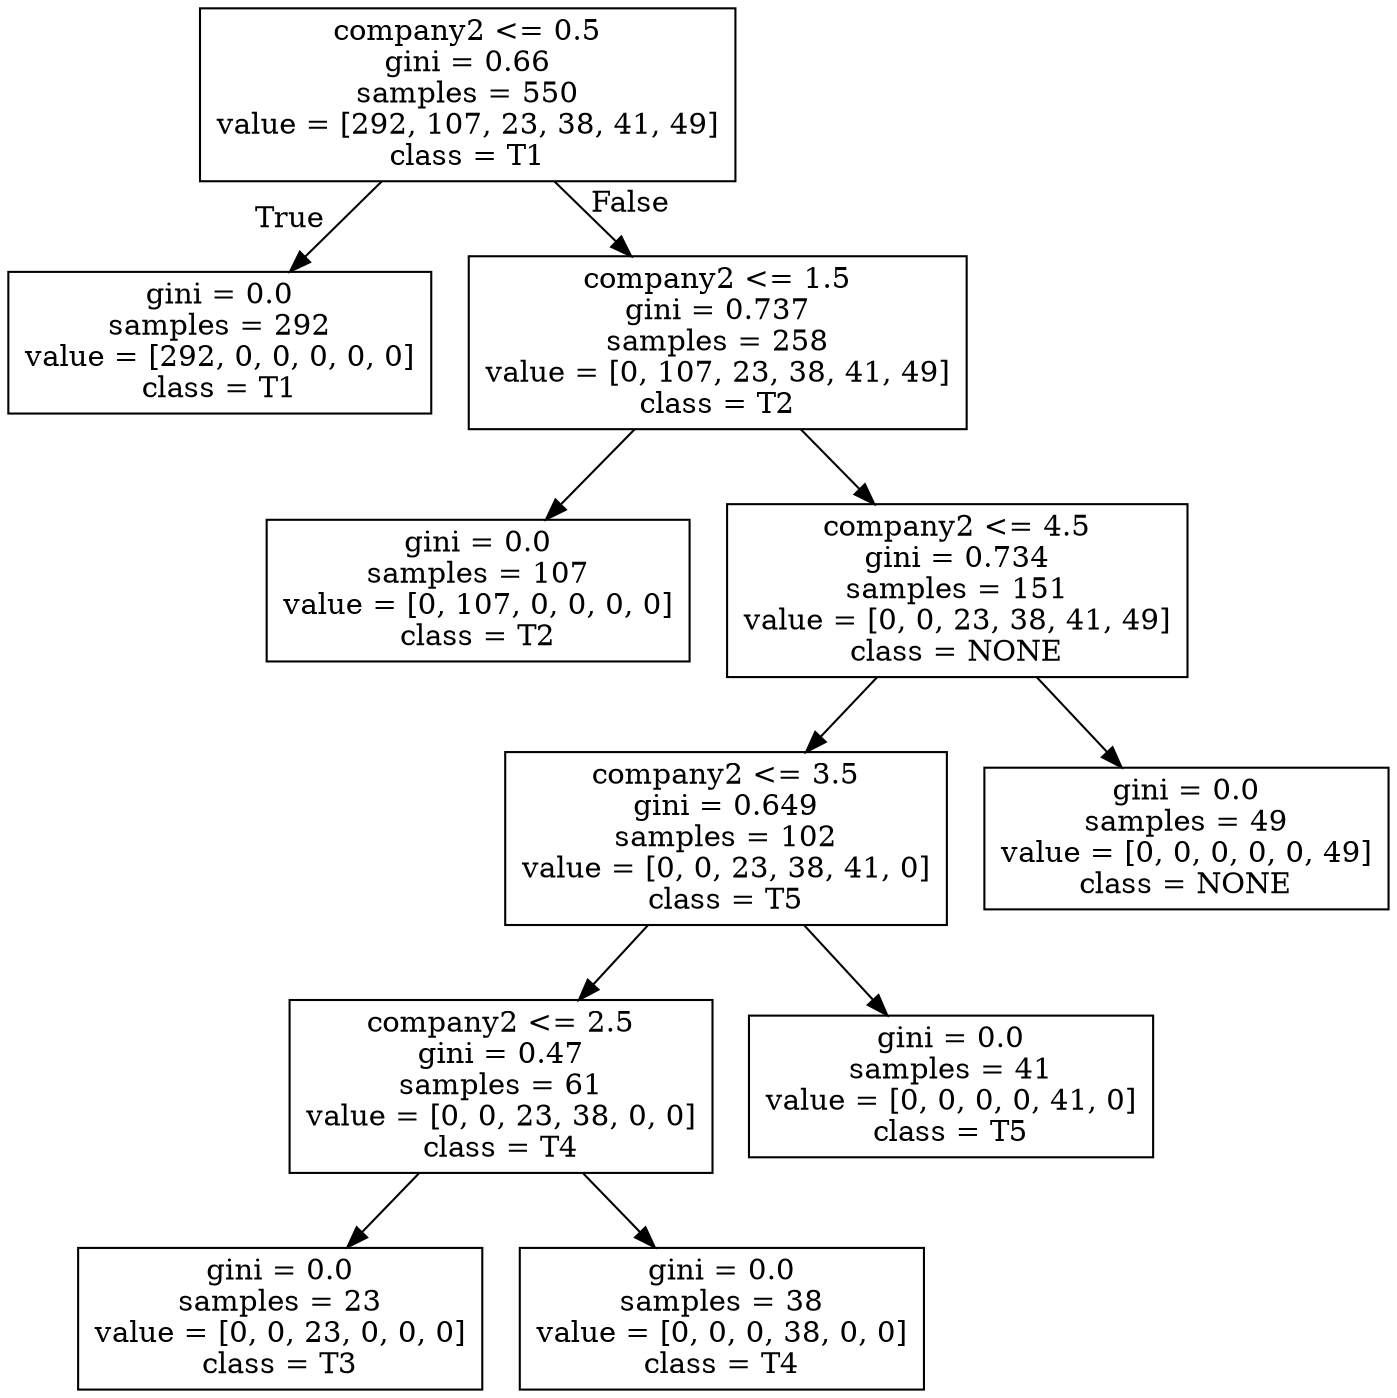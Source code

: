 digraph Tree {
node [shape=box] ;
0 [label="company2 <= 0.5\ngini = 0.66\nsamples = 550\nvalue = [292, 107, 23, 38, 41, 49]\nclass = T1"] ;
1 [label="gini = 0.0\nsamples = 292\nvalue = [292, 0, 0, 0, 0, 0]\nclass = T1"] ;
0 -> 1 [labeldistance=2.5, labelangle=45, headlabel="True"] ;
2 [label="company2 <= 1.5\ngini = 0.737\nsamples = 258\nvalue = [0, 107, 23, 38, 41, 49]\nclass = T2"] ;
0 -> 2 [labeldistance=2.5, labelangle=-45, headlabel="False"] ;
3 [label="gini = 0.0\nsamples = 107\nvalue = [0, 107, 0, 0, 0, 0]\nclass = T2"] ;
2 -> 3 ;
4 [label="company2 <= 4.5\ngini = 0.734\nsamples = 151\nvalue = [0, 0, 23, 38, 41, 49]\nclass = NONE"] ;
2 -> 4 ;
5 [label="company2 <= 3.5\ngini = 0.649\nsamples = 102\nvalue = [0, 0, 23, 38, 41, 0]\nclass = T5"] ;
4 -> 5 ;
6 [label="company2 <= 2.5\ngini = 0.47\nsamples = 61\nvalue = [0, 0, 23, 38, 0, 0]\nclass = T4"] ;
5 -> 6 ;
7 [label="gini = 0.0\nsamples = 23\nvalue = [0, 0, 23, 0, 0, 0]\nclass = T3"] ;
6 -> 7 ;
8 [label="gini = 0.0\nsamples = 38\nvalue = [0, 0, 0, 38, 0, 0]\nclass = T4"] ;
6 -> 8 ;
9 [label="gini = 0.0\nsamples = 41\nvalue = [0, 0, 0, 0, 41, 0]\nclass = T5"] ;
5 -> 9 ;
10 [label="gini = 0.0\nsamples = 49\nvalue = [0, 0, 0, 0, 0, 49]\nclass = NONE"] ;
4 -> 10 ;
}